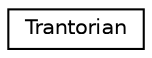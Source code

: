 digraph "Graphical Class Hierarchy"
{
 // LATEX_PDF_SIZE
  edge [fontname="Helvetica",fontsize="10",labelfontname="Helvetica",labelfontsize="10"];
  node [fontname="Helvetica",fontsize="10",shape=record];
  rankdir="LR";
  Node0 [label="Trantorian",height=0.2,width=0.4,color="black", fillcolor="white", style="filled",URL="$classTrantorian.html",tooltip="Trantorian class."];
}
